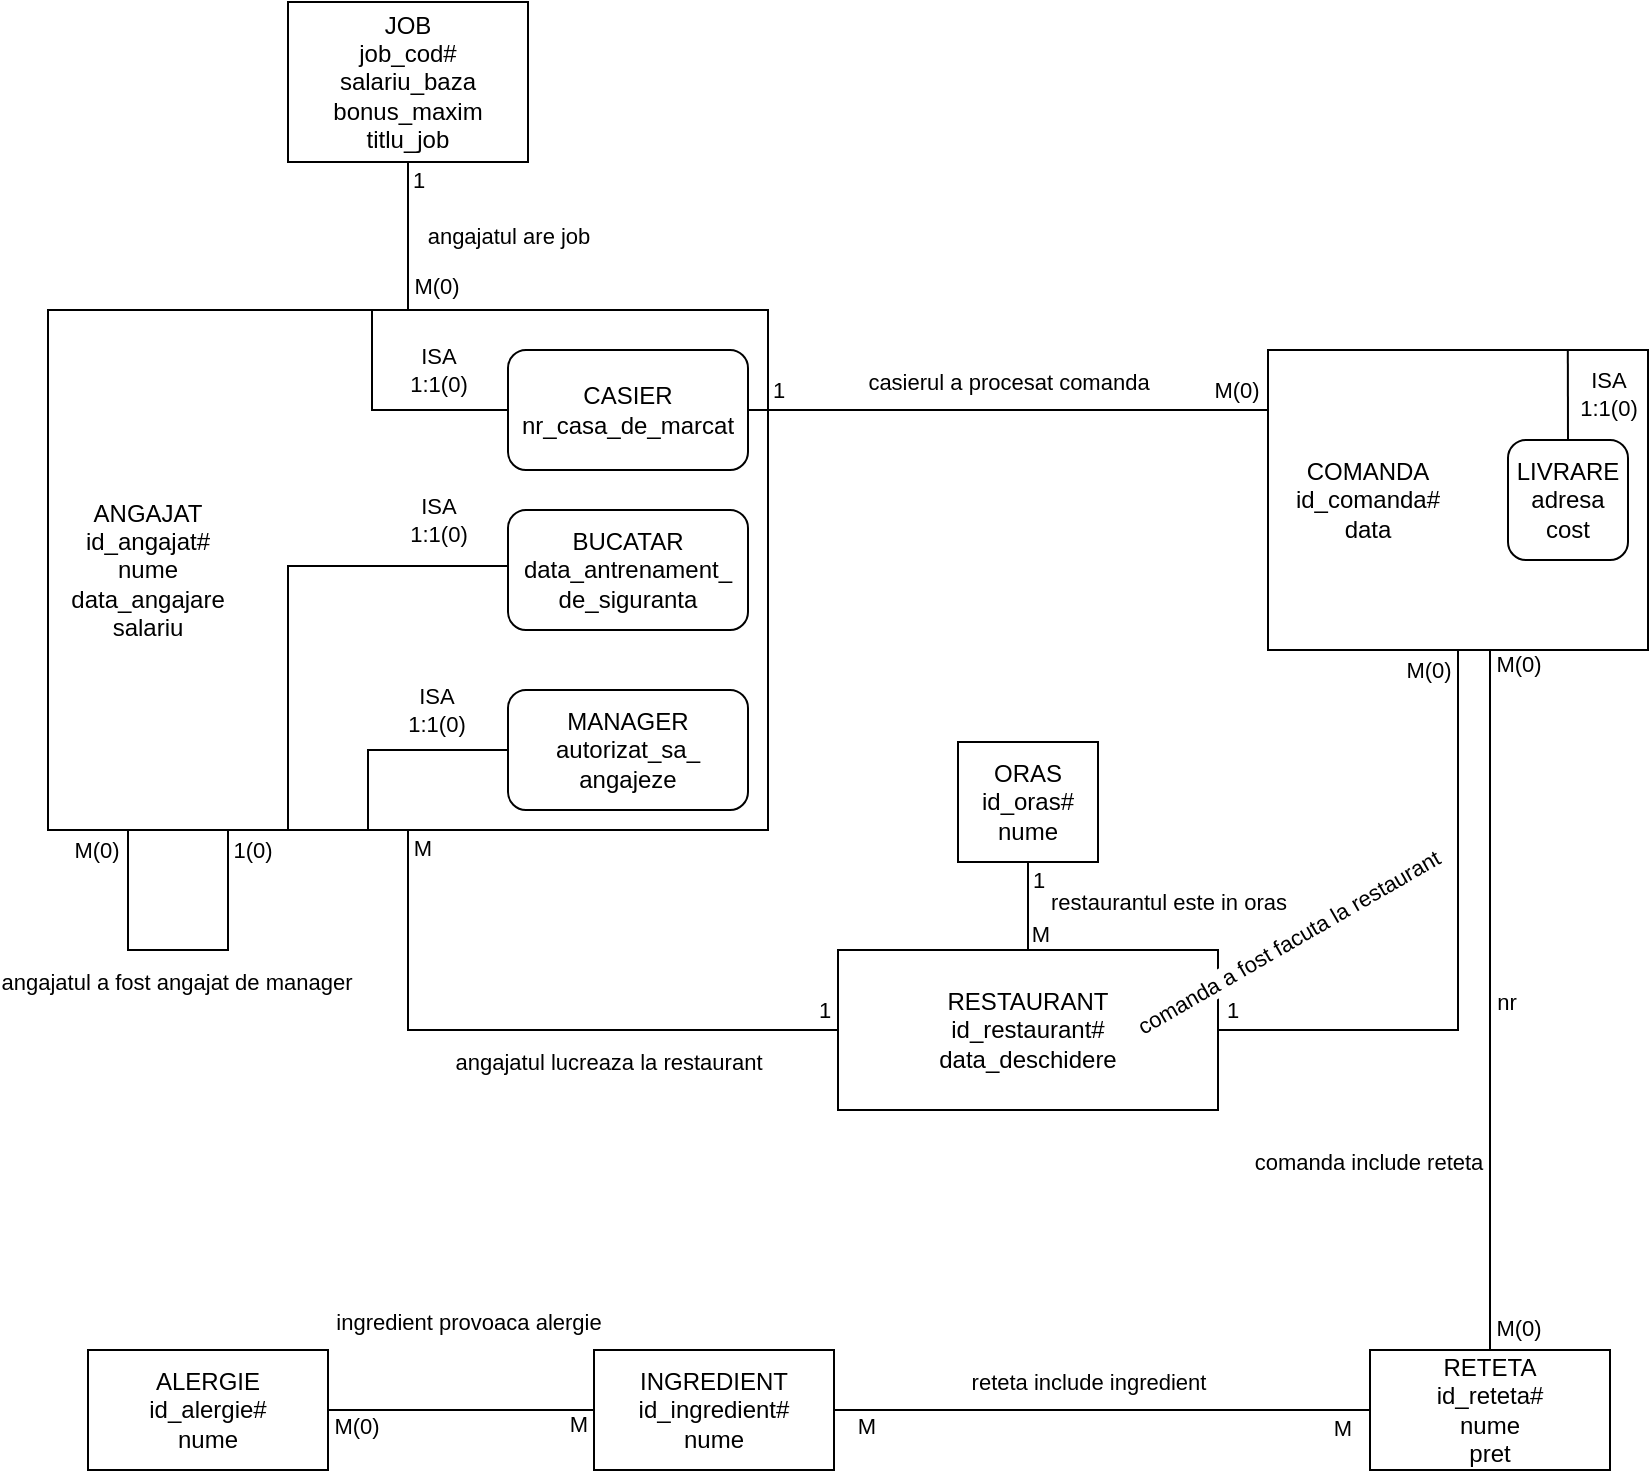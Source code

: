 <mxfile version="22.1.16" type="device">
  <diagram name="Page-1" id="K7GGyE9mfa9EHH289KWn">
    <mxGraphModel dx="1418" dy="820" grid="1" gridSize="10" guides="1" tooltips="1" connect="1" arrows="1" fold="1" page="1" pageScale="1" pageWidth="850" pageHeight="1100" math="0" shadow="0">
      <root>
        <mxCell id="0" />
        <mxCell id="1" parent="0" />
        <mxCell id="R7dfJEu_5J_XWcmGC57w-11" value="" style="rounded=0;whiteSpace=wrap;html=1;" parent="1" vertex="1">
          <mxGeometry x="30" y="214" width="360" height="260" as="geometry" />
        </mxCell>
        <mxCell id="R7dfJEu_5J_XWcmGC57w-8" value="&lt;div&gt;CASIER&lt;/div&gt;&lt;div&gt;nr_casa_de_marcat&lt;br&gt;&lt;/div&gt;" style="rounded=1;whiteSpace=wrap;html=1;" parent="1" vertex="1">
          <mxGeometry x="260" y="234" width="120" height="60" as="geometry" />
        </mxCell>
        <mxCell id="R7dfJEu_5J_XWcmGC57w-9" value="&lt;div&gt;BUCATAR&lt;/div&gt;&lt;div&gt;data_antrenament_&lt;/div&gt;&lt;div&gt;de_siguranta&lt;br&gt;&lt;/div&gt;" style="rounded=1;whiteSpace=wrap;html=1;" parent="1" vertex="1">
          <mxGeometry x="260" y="314" width="120" height="60" as="geometry" />
        </mxCell>
        <mxCell id="R7dfJEu_5J_XWcmGC57w-10" value="&lt;div&gt;MANAGER&lt;/div&gt;&lt;div&gt;autorizat_sa_&lt;/div&gt;&lt;div&gt;angajeze&lt;br&gt;&lt;/div&gt;" style="rounded=1;whiteSpace=wrap;html=1;" parent="1" vertex="1">
          <mxGeometry x="260" y="404" width="120" height="60" as="geometry" />
        </mxCell>
        <mxCell id="R7dfJEu_5J_XWcmGC57w-13" value="&lt;div&gt;ANGAJAT&lt;/div&gt;&lt;div&gt;id_angajat#&lt;/div&gt;&lt;div&gt;nume&lt;/div&gt;&lt;div&gt;data_angajare&lt;/div&gt;&lt;div&gt;salariu&lt;/div&gt;" style="text;html=1;strokeColor=none;fillColor=none;align=center;verticalAlign=middle;whiteSpace=wrap;rounded=0;" parent="1" vertex="1">
          <mxGeometry x="50" y="234" width="60" height="220" as="geometry" />
        </mxCell>
        <mxCell id="DwRfLZ-1oQ1YcIXO67qD-1" value="" style="endArrow=none;html=1;rounded=0;exitX=0;exitY=0.5;exitDx=0;exitDy=0;" parent="1" source="R7dfJEu_5J_XWcmGC57w-8" edge="1">
          <mxGeometry width="50" height="50" relative="1" as="geometry">
            <mxPoint x="390" y="544" as="sourcePoint" />
            <mxPoint x="192" y="214" as="targetPoint" />
            <Array as="points">
              <mxPoint x="192" y="264" />
            </Array>
          </mxGeometry>
        </mxCell>
        <mxCell id="DwRfLZ-1oQ1YcIXO67qD-2" value="&lt;div&gt;ISA&lt;/div&gt;&lt;div&gt;1:1(0)&lt;/div&gt;" style="edgeLabel;html=1;align=center;verticalAlign=middle;resizable=0;points=[];" parent="DwRfLZ-1oQ1YcIXO67qD-1" vertex="1" connectable="0">
          <mxGeometry x="-0.118" y="-2" relative="1" as="geometry">
            <mxPoint x="17" y="-18" as="offset" />
          </mxGeometry>
        </mxCell>
        <mxCell id="DwRfLZ-1oQ1YcIXO67qD-3" value="" style="endArrow=none;html=1;rounded=0;" parent="1" edge="1">
          <mxGeometry width="50" height="50" relative="1" as="geometry">
            <mxPoint x="260" y="342" as="sourcePoint" />
            <mxPoint x="150" y="474" as="targetPoint" />
            <Array as="points">
              <mxPoint x="150" y="342" />
            </Array>
          </mxGeometry>
        </mxCell>
        <mxCell id="DwRfLZ-1oQ1YcIXO67qD-4" value="&lt;div&gt;ISA&lt;/div&gt;&lt;div&gt;1:1(0)&lt;/div&gt;" style="edgeLabel;html=1;align=center;verticalAlign=middle;resizable=0;points=[];" parent="DwRfLZ-1oQ1YcIXO67qD-3" vertex="1" connectable="0">
          <mxGeometry x="-0.118" y="-2" relative="1" as="geometry">
            <mxPoint x="71" y="-21" as="offset" />
          </mxGeometry>
        </mxCell>
        <mxCell id="DwRfLZ-1oQ1YcIXO67qD-5" value="" style="endArrow=none;html=1;rounded=0;exitX=0;exitY=0.5;exitDx=0;exitDy=0;" parent="1" source="R7dfJEu_5J_XWcmGC57w-10" edge="1">
          <mxGeometry width="50" height="50" relative="1" as="geometry">
            <mxPoint x="260" y="432" as="sourcePoint" />
            <mxPoint x="190" y="474" as="targetPoint" />
            <Array as="points">
              <mxPoint x="190" y="434" />
            </Array>
          </mxGeometry>
        </mxCell>
        <mxCell id="DwRfLZ-1oQ1YcIXO67qD-6" value="&lt;div&gt;ISA&lt;/div&gt;&lt;div&gt;1:1(0)&lt;/div&gt;" style="edgeLabel;html=1;align=center;verticalAlign=middle;resizable=0;points=[];" parent="DwRfLZ-1oQ1YcIXO67qD-5" vertex="1" connectable="0">
          <mxGeometry x="-0.118" y="-2" relative="1" as="geometry">
            <mxPoint x="12" y="-18" as="offset" />
          </mxGeometry>
        </mxCell>
        <mxCell id="DwRfLZ-1oQ1YcIXO67qD-7" value="&lt;div&gt;RESTAURANT&lt;/div&gt;&lt;div&gt;id_restaurant#&lt;/div&gt;&lt;div&gt;data_deschidere&lt;br&gt;&lt;/div&gt;" style="rounded=0;whiteSpace=wrap;html=1;" parent="1" vertex="1">
          <mxGeometry x="425" y="534" width="190" height="80" as="geometry" />
        </mxCell>
        <mxCell id="DwRfLZ-1oQ1YcIXO67qD-9" value="" style="rounded=0;whiteSpace=wrap;html=1;" parent="1" vertex="1">
          <mxGeometry x="640" y="234" width="190" height="150" as="geometry" />
        </mxCell>
        <mxCell id="DwRfLZ-1oQ1YcIXO67qD-10" value="" style="endArrow=none;html=1;rounded=0;entryX=1;entryY=0.5;entryDx=0;entryDy=0;" parent="1" target="R7dfJEu_5J_XWcmGC57w-8" edge="1">
          <mxGeometry width="50" height="50" relative="1" as="geometry">
            <mxPoint x="640" y="264" as="sourcePoint" />
            <mxPoint x="380" y="274" as="targetPoint" />
          </mxGeometry>
        </mxCell>
        <mxCell id="DwRfLZ-1oQ1YcIXO67qD-11" value="M(0)" style="edgeLabel;html=1;align=center;verticalAlign=middle;resizable=0;points=[];" parent="DwRfLZ-1oQ1YcIXO67qD-10" vertex="1" connectable="0">
          <mxGeometry x="0.784" y="-1" relative="1" as="geometry">
            <mxPoint x="216" y="-9" as="offset" />
          </mxGeometry>
        </mxCell>
        <mxCell id="DwRfLZ-1oQ1YcIXO67qD-12" value="1" style="edgeLabel;html=1;align=center;verticalAlign=middle;resizable=0;points=[];" parent="DwRfLZ-1oQ1YcIXO67qD-10" vertex="1" connectable="0">
          <mxGeometry x="-0.776" y="-2" relative="1" as="geometry">
            <mxPoint x="-216" y="-8" as="offset" />
          </mxGeometry>
        </mxCell>
        <mxCell id="HXiGwZHusx9Xv7mfiOax-5" value="casierul a procesat comanda" style="edgeLabel;html=1;align=center;verticalAlign=middle;resizable=0;points=[];" vertex="1" connectable="0" parent="DwRfLZ-1oQ1YcIXO67qD-10">
          <mxGeometry x="0.361" y="-3" relative="1" as="geometry">
            <mxPoint x="47" y="-11" as="offset" />
          </mxGeometry>
        </mxCell>
        <mxCell id="DwRfLZ-1oQ1YcIXO67qD-13" value="" style="endArrow=none;html=1;rounded=0;entryX=0.5;entryY=1;entryDx=0;entryDy=0;exitX=1;exitY=0.5;exitDx=0;exitDy=0;" parent="1" edge="1">
          <mxGeometry width="50" height="50" relative="1" as="geometry">
            <mxPoint x="615" y="574" as="sourcePoint" />
            <mxPoint x="735" y="384" as="targetPoint" />
            <Array as="points">
              <mxPoint x="735" y="574" />
            </Array>
          </mxGeometry>
        </mxCell>
        <mxCell id="DwRfLZ-1oQ1YcIXO67qD-14" value="1" style="edgeLabel;html=1;align=center;verticalAlign=middle;resizable=0;points=[];" parent="DwRfLZ-1oQ1YcIXO67qD-13" vertex="1" connectable="0">
          <mxGeometry x="0.64" relative="1" as="geometry">
            <mxPoint x="-113" y="124" as="offset" />
          </mxGeometry>
        </mxCell>
        <mxCell id="DwRfLZ-1oQ1YcIXO67qD-15" value="M(0)" style="edgeLabel;html=1;align=center;verticalAlign=middle;resizable=0;points=[];" parent="DwRfLZ-1oQ1YcIXO67qD-13" vertex="1" connectable="0">
          <mxGeometry x="-0.76" y="-1" relative="1" as="geometry">
            <mxPoint x="68" y="-181" as="offset" />
          </mxGeometry>
        </mxCell>
        <mxCell id="HXiGwZHusx9Xv7mfiOax-7" value="comanda a fost facuta la restaurant" style="edgeLabel;html=1;align=center;verticalAlign=middle;resizable=0;points=[];rotation=-30;" vertex="1" connectable="0" parent="DwRfLZ-1oQ1YcIXO67qD-13">
          <mxGeometry x="-0.729" y="1" relative="1" as="geometry">
            <mxPoint x="-7" y="-43" as="offset" />
          </mxGeometry>
        </mxCell>
        <mxCell id="DwRfLZ-1oQ1YcIXO67qD-16" value="&lt;div&gt;RETETA&lt;/div&gt;&lt;div&gt;id_reteta#&lt;/div&gt;&lt;div&gt;nume&lt;/div&gt;&lt;div&gt;pret&lt;br&gt;&lt;/div&gt;" style="rounded=0;whiteSpace=wrap;html=1;" parent="1" vertex="1">
          <mxGeometry x="691" y="734" width="120" height="60" as="geometry" />
        </mxCell>
        <mxCell id="DwRfLZ-1oQ1YcIXO67qD-25" value="&lt;div&gt;ORAS&lt;/div&gt;&lt;div&gt;id_oras#&lt;/div&gt;&lt;div&gt;nume&lt;br&gt;&lt;/div&gt;" style="rounded=0;whiteSpace=wrap;html=1;" parent="1" vertex="1">
          <mxGeometry x="485" y="430" width="70" height="60" as="geometry" />
        </mxCell>
        <mxCell id="DwRfLZ-1oQ1YcIXO67qD-26" value="" style="endArrow=none;html=1;rounded=0;entryX=0.5;entryY=1;entryDx=0;entryDy=0;exitX=0.5;exitY=0;exitDx=0;exitDy=0;" parent="1" source="DwRfLZ-1oQ1YcIXO67qD-7" target="DwRfLZ-1oQ1YcIXO67qD-25" edge="1">
          <mxGeometry width="50" height="50" relative="1" as="geometry">
            <mxPoint x="400" y="604" as="sourcePoint" />
            <mxPoint x="450" y="554" as="targetPoint" />
          </mxGeometry>
        </mxCell>
        <mxCell id="DwRfLZ-1oQ1YcIXO67qD-27" value="1" style="edgeLabel;html=1;align=center;verticalAlign=middle;resizable=0;points=[];" parent="DwRfLZ-1oQ1YcIXO67qD-26" vertex="1" connectable="0">
          <mxGeometry x="0.4" y="-1" relative="1" as="geometry">
            <mxPoint x="4" y="-4" as="offset" />
          </mxGeometry>
        </mxCell>
        <mxCell id="DwRfLZ-1oQ1YcIXO67qD-28" value="M" style="edgeLabel;html=1;align=center;verticalAlign=middle;resizable=0;points=[];" parent="DwRfLZ-1oQ1YcIXO67qD-26" vertex="1" connectable="0">
          <mxGeometry x="-0.52" y="-1" relative="1" as="geometry">
            <mxPoint x="5" y="2" as="offset" />
          </mxGeometry>
        </mxCell>
        <mxCell id="HXiGwZHusx9Xv7mfiOax-3" value="restaurantul este in oras" style="edgeLabel;html=1;align=center;verticalAlign=middle;resizable=0;points=[];" vertex="1" connectable="0" parent="DwRfLZ-1oQ1YcIXO67qD-26">
          <mxGeometry x="-0.182" relative="1" as="geometry">
            <mxPoint x="70" y="-6" as="offset" />
          </mxGeometry>
        </mxCell>
        <mxCell id="DwRfLZ-1oQ1YcIXO67qD-41" value="&lt;div&gt;INGREDIENT&lt;/div&gt;&lt;div&gt;id_ingredient#&lt;/div&gt;&lt;div&gt;nume&lt;br&gt;&lt;/div&gt;" style="rounded=0;whiteSpace=wrap;html=1;" parent="1" vertex="1">
          <mxGeometry x="303" y="734" width="120" height="60" as="geometry" />
        </mxCell>
        <mxCell id="DwRfLZ-1oQ1YcIXO67qD-46" value="" style="endArrow=none;html=1;rounded=0;entryX=0;entryY=0.5;entryDx=0;entryDy=0;exitX=1;exitY=0.5;exitDx=0;exitDy=0;" parent="1" source="DwRfLZ-1oQ1YcIXO67qD-41" target="DwRfLZ-1oQ1YcIXO67qD-16" edge="1">
          <mxGeometry width="50" height="50" relative="1" as="geometry">
            <mxPoint x="400" y="624" as="sourcePoint" />
            <mxPoint x="450" y="574" as="targetPoint" />
          </mxGeometry>
        </mxCell>
        <mxCell id="DwRfLZ-1oQ1YcIXO67qD-47" value="M" style="edgeLabel;html=1;align=center;verticalAlign=middle;resizable=0;points=[];" parent="DwRfLZ-1oQ1YcIXO67qD-46" vertex="1" connectable="0">
          <mxGeometry x="-0.864" y="-3" relative="1" as="geometry">
            <mxPoint x="-2" y="5" as="offset" />
          </mxGeometry>
        </mxCell>
        <mxCell id="DwRfLZ-1oQ1YcIXO67qD-48" value="M" style="edgeLabel;html=1;align=center;verticalAlign=middle;resizable=0;points=[];" parent="DwRfLZ-1oQ1YcIXO67qD-46" vertex="1" connectable="0">
          <mxGeometry x="0.893" y="2" relative="1" as="geometry">
            <mxPoint y="11" as="offset" />
          </mxGeometry>
        </mxCell>
        <mxCell id="HXiGwZHusx9Xv7mfiOax-9" value="reteta include ingredient" style="edgeLabel;html=1;align=center;verticalAlign=middle;resizable=0;points=[];" vertex="1" connectable="0" parent="DwRfLZ-1oQ1YcIXO67qD-46">
          <mxGeometry x="-0.403" relative="1" as="geometry">
            <mxPoint x="47" y="-14" as="offset" />
          </mxGeometry>
        </mxCell>
        <mxCell id="DwRfLZ-1oQ1YcIXO67qD-49" value="" style="endArrow=none;html=1;rounded=0;entryX=0.5;entryY=1;entryDx=0;entryDy=0;exitX=0;exitY=0.5;exitDx=0;exitDy=0;" parent="1" edge="1">
          <mxGeometry width="50" height="50" relative="1" as="geometry">
            <mxPoint x="425" y="574" as="sourcePoint" />
            <mxPoint x="210" y="474" as="targetPoint" />
            <Array as="points">
              <mxPoint x="210" y="574" />
            </Array>
          </mxGeometry>
        </mxCell>
        <mxCell id="DwRfLZ-1oQ1YcIXO67qD-50" value="1" style="edgeLabel;html=1;align=center;verticalAlign=middle;resizable=0;points=[];" parent="DwRfLZ-1oQ1YcIXO67qD-49" vertex="1" connectable="0">
          <mxGeometry x="-0.886" y="3" relative="1" as="geometry">
            <mxPoint x="11" y="-13" as="offset" />
          </mxGeometry>
        </mxCell>
        <mxCell id="DwRfLZ-1oQ1YcIXO67qD-51" value="M" style="edgeLabel;html=1;align=center;verticalAlign=middle;resizable=0;points=[];" parent="DwRfLZ-1oQ1YcIXO67qD-49" vertex="1" connectable="0">
          <mxGeometry x="0.886" y="-2" relative="1" as="geometry">
            <mxPoint x="5" y="-9" as="offset" />
          </mxGeometry>
        </mxCell>
        <mxCell id="HXiGwZHusx9Xv7mfiOax-2" value="angajatul lucreaza la restaurant" style="edgeLabel;html=1;align=center;verticalAlign=middle;resizable=0;points=[];" vertex="1" connectable="0" parent="DwRfLZ-1oQ1YcIXO67qD-49">
          <mxGeometry x="-0.092" y="3" relative="1" as="geometry">
            <mxPoint x="28" y="13" as="offset" />
          </mxGeometry>
        </mxCell>
        <mxCell id="DwRfLZ-1oQ1YcIXO67qD-52" value="" style="endArrow=none;html=1;rounded=0;entryX=0.25;entryY=1;entryDx=0;entryDy=0;" parent="1" target="R7dfJEu_5J_XWcmGC57w-11" edge="1">
          <mxGeometry width="50" height="50" relative="1" as="geometry">
            <mxPoint x="70" y="474" as="sourcePoint" />
            <mxPoint x="120" y="484" as="targetPoint" />
            <Array as="points">
              <mxPoint x="70" y="534" />
              <mxPoint x="120" y="534" />
            </Array>
          </mxGeometry>
        </mxCell>
        <mxCell id="DwRfLZ-1oQ1YcIXO67qD-53" value="1(0)" style="edgeLabel;html=1;align=center;verticalAlign=middle;resizable=0;points=[];" parent="DwRfLZ-1oQ1YcIXO67qD-52" vertex="1" connectable="0">
          <mxGeometry x="0.8" relative="1" as="geometry">
            <mxPoint x="12" y="-7" as="offset" />
          </mxGeometry>
        </mxCell>
        <mxCell id="DwRfLZ-1oQ1YcIXO67qD-54" value="M(0)" style="edgeLabel;html=1;align=center;verticalAlign=middle;resizable=0;points=[];" parent="DwRfLZ-1oQ1YcIXO67qD-52" vertex="1" connectable="0">
          <mxGeometry x="-0.871" y="-2" relative="1" as="geometry">
            <mxPoint x="-14" y="-1" as="offset" />
          </mxGeometry>
        </mxCell>
        <mxCell id="HXiGwZHusx9Xv7mfiOax-1" value="angajatul a fost angajat de manager" style="edgeLabel;html=1;align=center;verticalAlign=middle;resizable=0;points=[];" vertex="1" connectable="0" parent="DwRfLZ-1oQ1YcIXO67qD-52">
          <mxGeometry x="-0.012" y="2" relative="1" as="geometry">
            <mxPoint y="18" as="offset" />
          </mxGeometry>
        </mxCell>
        <mxCell id="DwRfLZ-1oQ1YcIXO67qD-55" value="&lt;div&gt;ALERGIE&lt;/div&gt;&lt;div&gt;id_alergie#&lt;/div&gt;&lt;div&gt;nume&lt;br&gt;&lt;/div&gt;" style="rounded=0;whiteSpace=wrap;html=1;" parent="1" vertex="1">
          <mxGeometry x="50" y="734" width="120" height="60" as="geometry" />
        </mxCell>
        <mxCell id="DwRfLZ-1oQ1YcIXO67qD-56" value="" style="endArrow=none;html=1;rounded=0;entryX=1;entryY=0.5;entryDx=0;entryDy=0;exitX=0;exitY=0.5;exitDx=0;exitDy=0;" parent="1" source="DwRfLZ-1oQ1YcIXO67qD-41" target="DwRfLZ-1oQ1YcIXO67qD-55" edge="1">
          <mxGeometry width="50" height="50" relative="1" as="geometry">
            <mxPoint x="231" y="794" as="sourcePoint" />
            <mxPoint x="231" y="894" as="targetPoint" />
          </mxGeometry>
        </mxCell>
        <mxCell id="DwRfLZ-1oQ1YcIXO67qD-57" value="M" style="edgeLabel;html=1;align=center;verticalAlign=middle;resizable=0;points=[];" parent="DwRfLZ-1oQ1YcIXO67qD-56" vertex="1" connectable="0">
          <mxGeometry x="-0.76" y="-1" relative="1" as="geometry">
            <mxPoint x="8" y="8" as="offset" />
          </mxGeometry>
        </mxCell>
        <mxCell id="DwRfLZ-1oQ1YcIXO67qD-58" value="M(0)" style="edgeLabel;html=1;align=center;verticalAlign=middle;resizable=0;points=[];" parent="DwRfLZ-1oQ1YcIXO67qD-56" vertex="1" connectable="0">
          <mxGeometry x="0.68" y="-1" relative="1" as="geometry">
            <mxPoint x="-8" y="9" as="offset" />
          </mxGeometry>
        </mxCell>
        <mxCell id="HXiGwZHusx9Xv7mfiOax-10" value="ingredient provoaca alergie" style="edgeLabel;html=1;align=center;verticalAlign=middle;resizable=0;points=[];" vertex="1" connectable="0" parent="DwRfLZ-1oQ1YcIXO67qD-56">
          <mxGeometry x="0.323" y="-3" relative="1" as="geometry">
            <mxPoint x="25" y="-41" as="offset" />
          </mxGeometry>
        </mxCell>
        <mxCell id="2Y1EmJNbw8-3XTTrJ1v6-1" value="" style="endArrow=none;html=1;rounded=0;exitX=0.5;exitY=0;exitDx=0;exitDy=0;" parent="1" source="DwRfLZ-1oQ1YcIXO67qD-16" edge="1">
          <mxGeometry width="50" height="50" relative="1" as="geometry">
            <mxPoint x="751" y="624" as="sourcePoint" />
            <mxPoint x="751" y="384" as="targetPoint" />
          </mxGeometry>
        </mxCell>
        <mxCell id="2Y1EmJNbw8-3XTTrJ1v6-2" value="M(0)" style="edgeLabel;html=1;align=center;verticalAlign=middle;resizable=0;points=[];" parent="2Y1EmJNbw8-3XTTrJ1v6-1" vertex="1" connectable="0">
          <mxGeometry x="-0.113" y="2" relative="1" as="geometry">
            <mxPoint x="16" y="-188" as="offset" />
          </mxGeometry>
        </mxCell>
        <mxCell id="2Y1EmJNbw8-3XTTrJ1v6-16" value="M(0)" style="edgeLabel;html=1;align=center;verticalAlign=middle;resizable=0;points=[];" parent="2Y1EmJNbw8-3XTTrJ1v6-1" vertex="1" connectable="0">
          <mxGeometry x="-0.908" y="-2" relative="1" as="geometry">
            <mxPoint x="12" y="5" as="offset" />
          </mxGeometry>
        </mxCell>
        <mxCell id="4ojdyd7E8nVtsmsZzaIg-1" value="nr" style="edgeLabel;html=1;align=center;verticalAlign=middle;resizable=0;points=[];" parent="2Y1EmJNbw8-3XTTrJ1v6-1" vertex="1" connectable="0">
          <mxGeometry x="-0.006" y="-4" relative="1" as="geometry">
            <mxPoint x="4" as="offset" />
          </mxGeometry>
        </mxCell>
        <mxCell id="HXiGwZHusx9Xv7mfiOax-8" value="comanda include reteta" style="edgeLabel;html=1;align=center;verticalAlign=middle;resizable=0;points=[];" vertex="1" connectable="0" parent="2Y1EmJNbw8-3XTTrJ1v6-1">
          <mxGeometry x="0.234" y="-2" relative="1" as="geometry">
            <mxPoint x="-63" y="122" as="offset" />
          </mxGeometry>
        </mxCell>
        <mxCell id="2Y1EmJNbw8-3XTTrJ1v6-3" value="&lt;div style=&quot;border-color: var(--border-color);&quot;&gt;COMANDA&lt;/div&gt;&lt;div style=&quot;border-color: var(--border-color);&quot;&gt;id_comanda#&lt;/div&gt;&lt;div style=&quot;border-color: var(--border-color);&quot;&gt;data&lt;/div&gt;" style="text;html=1;strokeColor=none;fillColor=none;align=center;verticalAlign=middle;whiteSpace=wrap;rounded=0;" parent="1" vertex="1">
          <mxGeometry x="660" y="294" width="60" height="30" as="geometry" />
        </mxCell>
        <mxCell id="2Y1EmJNbw8-3XTTrJ1v6-4" value="&lt;div&gt;LIVRARE&lt;/div&gt;&lt;div&gt;adresa&lt;br&gt;&lt;/div&gt;&lt;div&gt;cost&lt;/div&gt;" style="rounded=1;whiteSpace=wrap;html=1;" parent="1" vertex="1">
          <mxGeometry x="760" y="279" width="60" height="60" as="geometry" />
        </mxCell>
        <mxCell id="2Y1EmJNbw8-3XTTrJ1v6-7" value="" style="endArrow=none;html=1;rounded=0;exitX=0.5;exitY=0;exitDx=0;exitDy=0;entryX=0.789;entryY=-0.002;entryDx=0;entryDy=0;entryPerimeter=0;" parent="1" source="2Y1EmJNbw8-3XTTrJ1v6-4" target="DwRfLZ-1oQ1YcIXO67qD-9" edge="1">
          <mxGeometry width="50" height="50" relative="1" as="geometry">
            <mxPoint x="770" y="230" as="sourcePoint" />
            <mxPoint x="820" y="180" as="targetPoint" />
          </mxGeometry>
        </mxCell>
        <mxCell id="2Y1EmJNbw8-3XTTrJ1v6-8" value="ISA&lt;br&gt;1:1(0)" style="edgeLabel;html=1;align=center;verticalAlign=middle;resizable=0;points=[];" parent="2Y1EmJNbw8-3XTTrJ1v6-7" vertex="1" connectable="0">
          <mxGeometry x="0.025" y="1" relative="1" as="geometry">
            <mxPoint x="21" as="offset" />
          </mxGeometry>
        </mxCell>
        <mxCell id="DnzAXwiuiJMwNkebzDSv-2" style="edgeStyle=orthogonalEdgeStyle;rounded=0;orthogonalLoop=1;jettySize=auto;html=1;exitX=0.5;exitY=1;exitDx=0;exitDy=0;entryX=0.5;entryY=0;entryDx=0;entryDy=0;endArrow=none;endFill=0;" parent="1" source="DnzAXwiuiJMwNkebzDSv-1" target="R7dfJEu_5J_XWcmGC57w-11" edge="1">
          <mxGeometry relative="1" as="geometry" />
        </mxCell>
        <mxCell id="DnzAXwiuiJMwNkebzDSv-3" value="1" style="edgeLabel;html=1;align=center;verticalAlign=middle;resizable=0;points=[];" parent="DnzAXwiuiJMwNkebzDSv-2" vertex="1" connectable="0">
          <mxGeometry x="-0.622" y="-2" relative="1" as="geometry">
            <mxPoint x="7" y="-5" as="offset" />
          </mxGeometry>
        </mxCell>
        <mxCell id="DnzAXwiuiJMwNkebzDSv-4" value="M(0)" style="edgeLabel;html=1;align=center;verticalAlign=middle;resizable=0;points=[];" parent="DnzAXwiuiJMwNkebzDSv-2" vertex="1" connectable="0">
          <mxGeometry x="0.676" relative="1" as="geometry">
            <mxPoint x="14" as="offset" />
          </mxGeometry>
        </mxCell>
        <mxCell id="HXiGwZHusx9Xv7mfiOax-4" value="angajatul are job" style="edgeLabel;html=1;align=center;verticalAlign=middle;resizable=0;points=[];" vertex="1" connectable="0" parent="DnzAXwiuiJMwNkebzDSv-2">
          <mxGeometry y="2" relative="1" as="geometry">
            <mxPoint x="48" as="offset" />
          </mxGeometry>
        </mxCell>
        <mxCell id="DnzAXwiuiJMwNkebzDSv-1" value="JOB&lt;br&gt;job_cod#&lt;br&gt;salariu_baza&lt;br&gt;bonus_maxim&lt;br&gt;titlu_job" style="rounded=0;whiteSpace=wrap;html=1;" parent="1" vertex="1">
          <mxGeometry x="150" y="60" width="120" height="80" as="geometry" />
        </mxCell>
      </root>
    </mxGraphModel>
  </diagram>
</mxfile>
